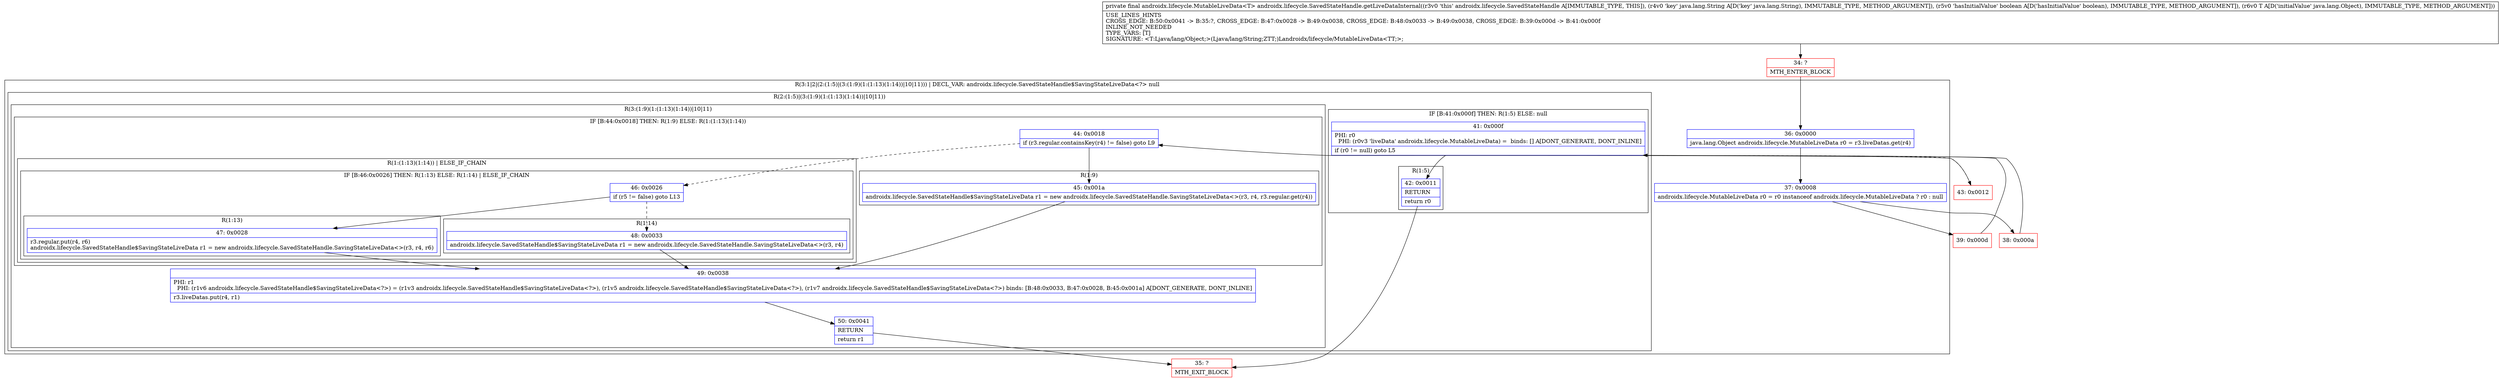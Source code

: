 digraph "CFG forandroidx.lifecycle.SavedStateHandle.getLiveDataInternal(Ljava\/lang\/String;ZLjava\/lang\/Object;)Landroidx\/lifecycle\/MutableLiveData;" {
subgraph cluster_Region_1065471881 {
label = "R(3:1|2|(2:(1:5)|(3:(1:9)(1:(1:13)(1:14))|10|11))) | DECL_VAR: androidx.lifecycle.SavedStateHandle$SavingStateLiveData\<?\> null\l";
node [shape=record,color=blue];
Node_36 [shape=record,label="{36\:\ 0x0000|java.lang.Object androidx.lifecycle.MutableLiveData r0 = r3.liveDatas.get(r4)\l}"];
Node_37 [shape=record,label="{37\:\ 0x0008|androidx.lifecycle.MutableLiveData r0 = r0 instanceof androidx.lifecycle.MutableLiveData ? r0 : null\l}"];
subgraph cluster_Region_1008812743 {
label = "R(2:(1:5)|(3:(1:9)(1:(1:13)(1:14))|10|11))";
node [shape=record,color=blue];
subgraph cluster_IfRegion_763634025 {
label = "IF [B:41:0x000f] THEN: R(1:5) ELSE: null";
node [shape=record,color=blue];
Node_41 [shape=record,label="{41\:\ 0x000f|PHI: r0 \l  PHI: (r0v3 'liveData' androidx.lifecycle.MutableLiveData) =  binds: [] A[DONT_GENERATE, DONT_INLINE]\l|if (r0 != null) goto L5\l}"];
subgraph cluster_Region_1557636641 {
label = "R(1:5)";
node [shape=record,color=blue];
Node_42 [shape=record,label="{42\:\ 0x0011|RETURN\l|return r0\l}"];
}
}
subgraph cluster_Region_2060132631 {
label = "R(3:(1:9)(1:(1:13)(1:14))|10|11)";
node [shape=record,color=blue];
subgraph cluster_IfRegion_1362390167 {
label = "IF [B:44:0x0018] THEN: R(1:9) ELSE: R(1:(1:13)(1:14))";
node [shape=record,color=blue];
Node_44 [shape=record,label="{44\:\ 0x0018|if (r3.regular.containsKey(r4) != false) goto L9\l}"];
subgraph cluster_Region_1567135804 {
label = "R(1:9)";
node [shape=record,color=blue];
Node_45 [shape=record,label="{45\:\ 0x001a|androidx.lifecycle.SavedStateHandle$SavingStateLiveData r1 = new androidx.lifecycle.SavedStateHandle.SavingStateLiveData\<\>(r3, r4, r3.regular.get(r4))\l}"];
}
subgraph cluster_Region_1508681820 {
label = "R(1:(1:13)(1:14)) | ELSE_IF_CHAIN\l";
node [shape=record,color=blue];
subgraph cluster_IfRegion_1877864156 {
label = "IF [B:46:0x0026] THEN: R(1:13) ELSE: R(1:14) | ELSE_IF_CHAIN\l";
node [shape=record,color=blue];
Node_46 [shape=record,label="{46\:\ 0x0026|if (r5 != false) goto L13\l}"];
subgraph cluster_Region_1365996561 {
label = "R(1:13)";
node [shape=record,color=blue];
Node_47 [shape=record,label="{47\:\ 0x0028|r3.regular.put(r4, r6)\landroidx.lifecycle.SavedStateHandle$SavingStateLiveData r1 = new androidx.lifecycle.SavedStateHandle.SavingStateLiveData\<\>(r3, r4, r6)\l}"];
}
subgraph cluster_Region_1621557771 {
label = "R(1:14)";
node [shape=record,color=blue];
Node_48 [shape=record,label="{48\:\ 0x0033|androidx.lifecycle.SavedStateHandle$SavingStateLiveData r1 = new androidx.lifecycle.SavedStateHandle.SavingStateLiveData\<\>(r3, r4)\l}"];
}
}
}
}
Node_49 [shape=record,label="{49\:\ 0x0038|PHI: r1 \l  PHI: (r1v6 androidx.lifecycle.SavedStateHandle$SavingStateLiveData\<?\>) = (r1v3 androidx.lifecycle.SavedStateHandle$SavingStateLiveData\<?\>), (r1v5 androidx.lifecycle.SavedStateHandle$SavingStateLiveData\<?\>), (r1v7 androidx.lifecycle.SavedStateHandle$SavingStateLiveData\<?\>) binds: [B:48:0x0033, B:47:0x0028, B:45:0x001a] A[DONT_GENERATE, DONT_INLINE]\l|r3.liveDatas.put(r4, r1)\l}"];
Node_50 [shape=record,label="{50\:\ 0x0041|RETURN\l|return r1\l}"];
}
}
}
Node_34 [shape=record,color=red,label="{34\:\ ?|MTH_ENTER_BLOCK\l}"];
Node_38 [shape=record,color=red,label="{38\:\ 0x000a}"];
Node_35 [shape=record,color=red,label="{35\:\ ?|MTH_EXIT_BLOCK\l}"];
Node_43 [shape=record,color=red,label="{43\:\ 0x0012}"];
Node_39 [shape=record,color=red,label="{39\:\ 0x000d}"];
MethodNode[shape=record,label="{private final androidx.lifecycle.MutableLiveData\<T\> androidx.lifecycle.SavedStateHandle.getLiveDataInternal((r3v0 'this' androidx.lifecycle.SavedStateHandle A[IMMUTABLE_TYPE, THIS]), (r4v0 'key' java.lang.String A[D('key' java.lang.String), IMMUTABLE_TYPE, METHOD_ARGUMENT]), (r5v0 'hasInitialValue' boolean A[D('hasInitialValue' boolean), IMMUTABLE_TYPE, METHOD_ARGUMENT]), (r6v0 T A[D('initialValue' java.lang.Object), IMMUTABLE_TYPE, METHOD_ARGUMENT]))  | USE_LINES_HINTS\lCROSS_EDGE: B:50:0x0041 \-\> B:35:?, CROSS_EDGE: B:47:0x0028 \-\> B:49:0x0038, CROSS_EDGE: B:48:0x0033 \-\> B:49:0x0038, CROSS_EDGE: B:39:0x000d \-\> B:41:0x000f\lINLINE_NOT_NEEDED\lTYPE_VARS: [T]\lSIGNATURE: \<T:Ljava\/lang\/Object;\>(Ljava\/lang\/String;ZTT;)Landroidx\/lifecycle\/MutableLiveData\<TT;\>;\l}"];
MethodNode -> Node_34;Node_36 -> Node_37;
Node_37 -> Node_38;
Node_37 -> Node_39;
Node_41 -> Node_42;
Node_41 -> Node_43[style=dashed];
Node_42 -> Node_35;
Node_44 -> Node_45;
Node_44 -> Node_46[style=dashed];
Node_45 -> Node_49;
Node_46 -> Node_47;
Node_46 -> Node_48[style=dashed];
Node_47 -> Node_49;
Node_48 -> Node_49;
Node_49 -> Node_50;
Node_50 -> Node_35;
Node_34 -> Node_36;
Node_38 -> Node_41;
Node_43 -> Node_44;
Node_39 -> Node_41;
}

